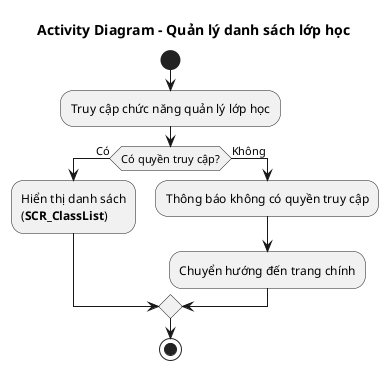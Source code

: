 @startuml AD_ClassList
!pragma layout smetana
title Activity Diagram - Quản lý danh sách lớp học

start
:Truy cập chức năng quản lý lớp học;

if (Có quyền truy cập?) then (Có)
  :Hiển thị danh sách\n(**SCR_ClassList**);
else (Không)
  :Thông báo không có quyền truy cập;
  :Chuyển hướng đến trang chính;
endif
stop
@enduml
